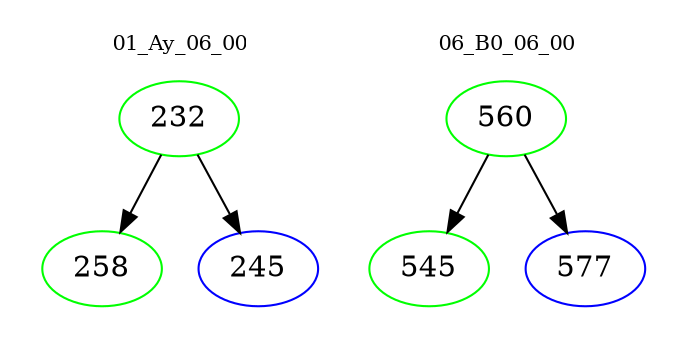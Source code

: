 digraph{
subgraph cluster_0 {
color = white
label = "01_Ay_06_00";
fontsize=10;
T0_232 [label="232", color="green"]
T0_232 -> T0_258 [color="black"]
T0_258 [label="258", color="green"]
T0_232 -> T0_245 [color="black"]
T0_245 [label="245", color="blue"]
}
subgraph cluster_1 {
color = white
label = "06_B0_06_00";
fontsize=10;
T1_560 [label="560", color="green"]
T1_560 -> T1_545 [color="black"]
T1_545 [label="545", color="green"]
T1_560 -> T1_577 [color="black"]
T1_577 [label="577", color="blue"]
}
}
